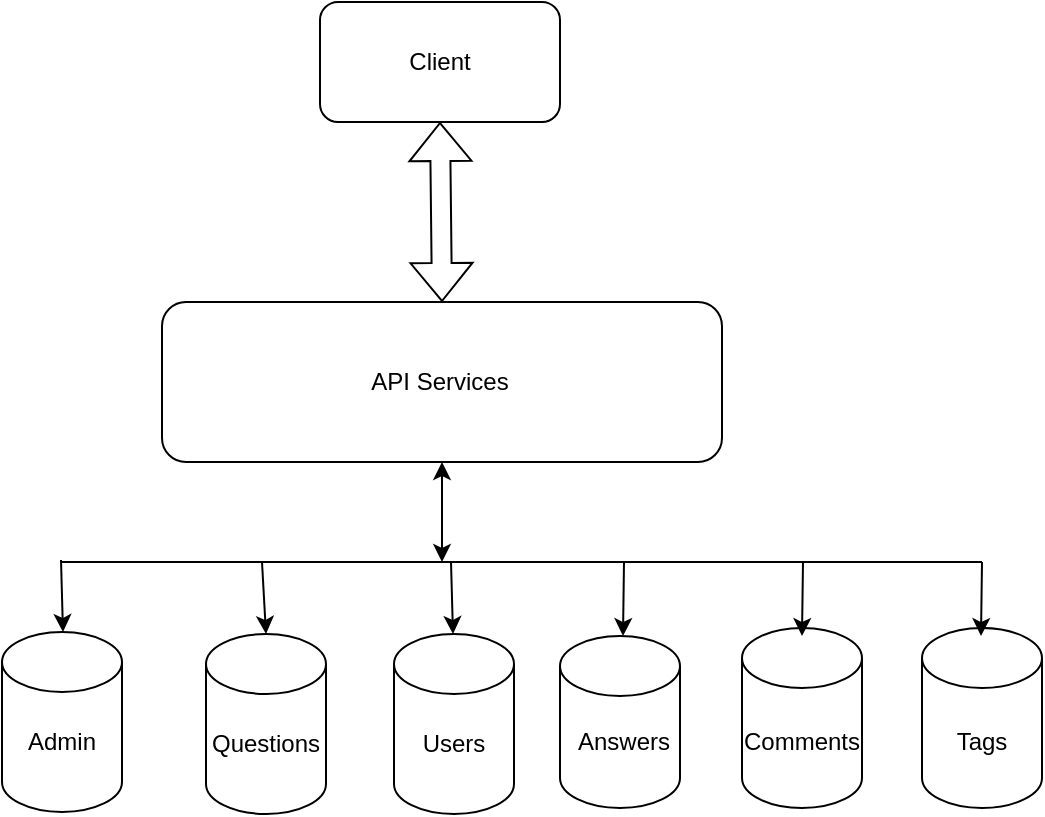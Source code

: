 <mxfile version="23.1.1" type="github">
  <diagram name="Page-1" id="6KgGZTkST-vZNbU0rDkL">
    <mxGraphModel dx="796" dy="474" grid="1" gridSize="10" guides="1" tooltips="1" connect="1" arrows="1" fold="1" page="1" pageScale="1" pageWidth="827" pageHeight="1169" math="0" shadow="0">
      <root>
        <mxCell id="0" />
        <mxCell id="1" parent="0" />
        <mxCell id="c5HMmhW5INEfarO6YzDi-1" value="" style="shape=cylinder3;whiteSpace=wrap;html=1;boundedLbl=1;backgroundOutline=1;size=15;" parent="1" vertex="1">
          <mxGeometry x="222" y="346" width="60" height="90" as="geometry" />
        </mxCell>
        <mxCell id="c5HMmhW5INEfarO6YzDi-2" value="Questions" style="text;html=1;strokeColor=none;fillColor=none;align=center;verticalAlign=middle;whiteSpace=wrap;rounded=0;" parent="1" vertex="1">
          <mxGeometry x="222" y="386" width="60" height="30" as="geometry" />
        </mxCell>
        <mxCell id="c5HMmhW5INEfarO6YzDi-3" value="" style="shape=cylinder3;whiteSpace=wrap;html=1;boundedLbl=1;backgroundOutline=1;size=15;" parent="1" vertex="1">
          <mxGeometry x="399" y="347" width="60" height="86" as="geometry" />
        </mxCell>
        <mxCell id="c5HMmhW5INEfarO6YzDi-4" value="Answers" style="text;html=1;strokeColor=none;fillColor=none;align=center;verticalAlign=middle;whiteSpace=wrap;rounded=0;" parent="1" vertex="1">
          <mxGeometry x="401" y="385" width="60" height="30" as="geometry" />
        </mxCell>
        <mxCell id="c5HMmhW5INEfarO6YzDi-5" value="" style="rounded=1;whiteSpace=wrap;html=1;" parent="1" vertex="1">
          <mxGeometry x="200" y="180" width="280" height="80" as="geometry" />
        </mxCell>
        <mxCell id="c5HMmhW5INEfarO6YzDi-6" value="API Services" style="text;html=1;strokeColor=none;fillColor=none;align=center;verticalAlign=middle;whiteSpace=wrap;rounded=0;" parent="1" vertex="1">
          <mxGeometry x="269" y="205" width="140" height="30" as="geometry" />
        </mxCell>
        <mxCell id="c5HMmhW5INEfarO6YzDi-7" value="" style="rounded=1;whiteSpace=wrap;html=1;" parent="1" vertex="1">
          <mxGeometry x="279" y="30" width="120" height="60" as="geometry" />
        </mxCell>
        <mxCell id="c5HMmhW5INEfarO6YzDi-8" value="Client" style="text;html=1;strokeColor=none;fillColor=none;align=center;verticalAlign=middle;whiteSpace=wrap;rounded=0;" parent="1" vertex="1">
          <mxGeometry x="309" y="45" width="60" height="30" as="geometry" />
        </mxCell>
        <mxCell id="c5HMmhW5INEfarO6YzDi-10" value="" style="shape=flexArrow;endArrow=classic;startArrow=classic;html=1;rounded=0;entryX=0.5;entryY=1;entryDx=0;entryDy=0;exitX=0.5;exitY=0;exitDx=0;exitDy=0;" parent="1" source="c5HMmhW5INEfarO6YzDi-5" target="c5HMmhW5INEfarO6YzDi-7" edge="1">
          <mxGeometry width="100" height="100" relative="1" as="geometry">
            <mxPoint x="330" y="180" as="sourcePoint" />
            <mxPoint x="430" y="80" as="targetPoint" />
          </mxGeometry>
        </mxCell>
        <mxCell id="c5HMmhW5INEfarO6YzDi-11" value="" style="endArrow=none;html=1;rounded=0;" parent="1" edge="1">
          <mxGeometry width="50" height="50" relative="1" as="geometry">
            <mxPoint x="150" y="310" as="sourcePoint" />
            <mxPoint x="610" y="310" as="targetPoint" />
          </mxGeometry>
        </mxCell>
        <mxCell id="c5HMmhW5INEfarO6YzDi-12" value="" style="endArrow=classic;html=1;rounded=0;entryX=0.5;entryY=0;entryDx=0;entryDy=0;entryPerimeter=0;" parent="1" target="c5HMmhW5INEfarO6YzDi-1" edge="1">
          <mxGeometry width="50" height="50" relative="1" as="geometry">
            <mxPoint x="250" y="310" as="sourcePoint" />
            <mxPoint x="260" y="340" as="targetPoint" />
          </mxGeometry>
        </mxCell>
        <mxCell id="c5HMmhW5INEfarO6YzDi-13" value="" style="endArrow=classic;html=1;rounded=0;entryX=0.5;entryY=0;entryDx=0;entryDy=0;entryPerimeter=0;" parent="1" edge="1">
          <mxGeometry width="50" height="50" relative="1" as="geometry">
            <mxPoint x="431" y="310" as="sourcePoint" />
            <mxPoint x="430.5" y="347" as="targetPoint" />
          </mxGeometry>
        </mxCell>
        <mxCell id="c5HMmhW5INEfarO6YzDi-14" value="" style="endArrow=classic;startArrow=classic;html=1;rounded=0;entryX=0.5;entryY=1;entryDx=0;entryDy=0;" parent="1" target="c5HMmhW5INEfarO6YzDi-5" edge="1">
          <mxGeometry width="50" height="50" relative="1" as="geometry">
            <mxPoint x="340" y="310" as="sourcePoint" />
            <mxPoint x="380" y="250" as="targetPoint" />
          </mxGeometry>
        </mxCell>
        <mxCell id="6mBM3FRDyN0s2UEv1asZ-1" value="" style="shape=cylinder3;whiteSpace=wrap;html=1;boundedLbl=1;backgroundOutline=1;size=15;" vertex="1" parent="1">
          <mxGeometry x="316" y="346" width="60" height="90" as="geometry" />
        </mxCell>
        <mxCell id="6mBM3FRDyN0s2UEv1asZ-2" value="" style="shape=cylinder3;whiteSpace=wrap;html=1;boundedLbl=1;backgroundOutline=1;size=15;" vertex="1" parent="1">
          <mxGeometry x="120" y="345" width="60" height="90" as="geometry" />
        </mxCell>
        <mxCell id="6mBM3FRDyN0s2UEv1asZ-3" value="" style="shape=cylinder3;whiteSpace=wrap;html=1;boundedLbl=1;backgroundOutline=1;size=15;" vertex="1" parent="1">
          <mxGeometry x="580" y="343" width="60" height="90" as="geometry" />
        </mxCell>
        <mxCell id="6mBM3FRDyN0s2UEv1asZ-4" value="" style="shape=cylinder3;whiteSpace=wrap;html=1;boundedLbl=1;backgroundOutline=1;size=15;" vertex="1" parent="1">
          <mxGeometry x="490" y="343" width="60" height="90" as="geometry" />
        </mxCell>
        <mxCell id="6mBM3FRDyN0s2UEv1asZ-5" value="" style="endArrow=classic;html=1;rounded=0;entryX=0.5;entryY=0;entryDx=0;entryDy=0;entryPerimeter=0;" edge="1" parent="1">
          <mxGeometry width="50" height="50" relative="1" as="geometry">
            <mxPoint x="610" y="310" as="sourcePoint" />
            <mxPoint x="609.5" y="347" as="targetPoint" />
          </mxGeometry>
        </mxCell>
        <mxCell id="6mBM3FRDyN0s2UEv1asZ-6" value="" style="endArrow=classic;html=1;rounded=0;entryX=0.5;entryY=0;entryDx=0;entryDy=0;entryPerimeter=0;" edge="1" parent="1">
          <mxGeometry width="50" height="50" relative="1" as="geometry">
            <mxPoint x="520.5" y="310" as="sourcePoint" />
            <mxPoint x="520" y="347" as="targetPoint" />
          </mxGeometry>
        </mxCell>
        <mxCell id="6mBM3FRDyN0s2UEv1asZ-7" value="" style="endArrow=classic;html=1;rounded=0;entryX=0.5;entryY=0;entryDx=0;entryDy=0;entryPerimeter=0;" edge="1" parent="1">
          <mxGeometry width="50" height="50" relative="1" as="geometry">
            <mxPoint x="344.5" y="310" as="sourcePoint" />
            <mxPoint x="345.5" y="346" as="targetPoint" />
          </mxGeometry>
        </mxCell>
        <mxCell id="6mBM3FRDyN0s2UEv1asZ-8" value="" style="endArrow=classic;html=1;rounded=0;entryX=0.5;entryY=0;entryDx=0;entryDy=0;entryPerimeter=0;" edge="1" parent="1">
          <mxGeometry width="50" height="50" relative="1" as="geometry">
            <mxPoint x="149.5" y="309" as="sourcePoint" />
            <mxPoint x="150.5" y="345" as="targetPoint" />
          </mxGeometry>
        </mxCell>
        <mxCell id="6mBM3FRDyN0s2UEv1asZ-9" value="Admin" style="text;html=1;strokeColor=none;fillColor=none;align=center;verticalAlign=middle;whiteSpace=wrap;rounded=0;" vertex="1" parent="1">
          <mxGeometry x="120" y="385" width="60" height="30" as="geometry" />
        </mxCell>
        <mxCell id="6mBM3FRDyN0s2UEv1asZ-10" value="Users" style="text;html=1;strokeColor=none;fillColor=none;align=center;verticalAlign=middle;whiteSpace=wrap;rounded=0;" vertex="1" parent="1">
          <mxGeometry x="316" y="386" width="60" height="30" as="geometry" />
        </mxCell>
        <mxCell id="6mBM3FRDyN0s2UEv1asZ-11" value="Comments" style="text;html=1;strokeColor=none;fillColor=none;align=center;verticalAlign=middle;whiteSpace=wrap;rounded=0;" vertex="1" parent="1">
          <mxGeometry x="490" y="385" width="60" height="30" as="geometry" />
        </mxCell>
        <mxCell id="6mBM3FRDyN0s2UEv1asZ-12" value="Tags" style="text;html=1;strokeColor=none;fillColor=none;align=center;verticalAlign=middle;whiteSpace=wrap;rounded=0;" vertex="1" parent="1">
          <mxGeometry x="580" y="385" width="60" height="30" as="geometry" />
        </mxCell>
      </root>
    </mxGraphModel>
  </diagram>
</mxfile>
